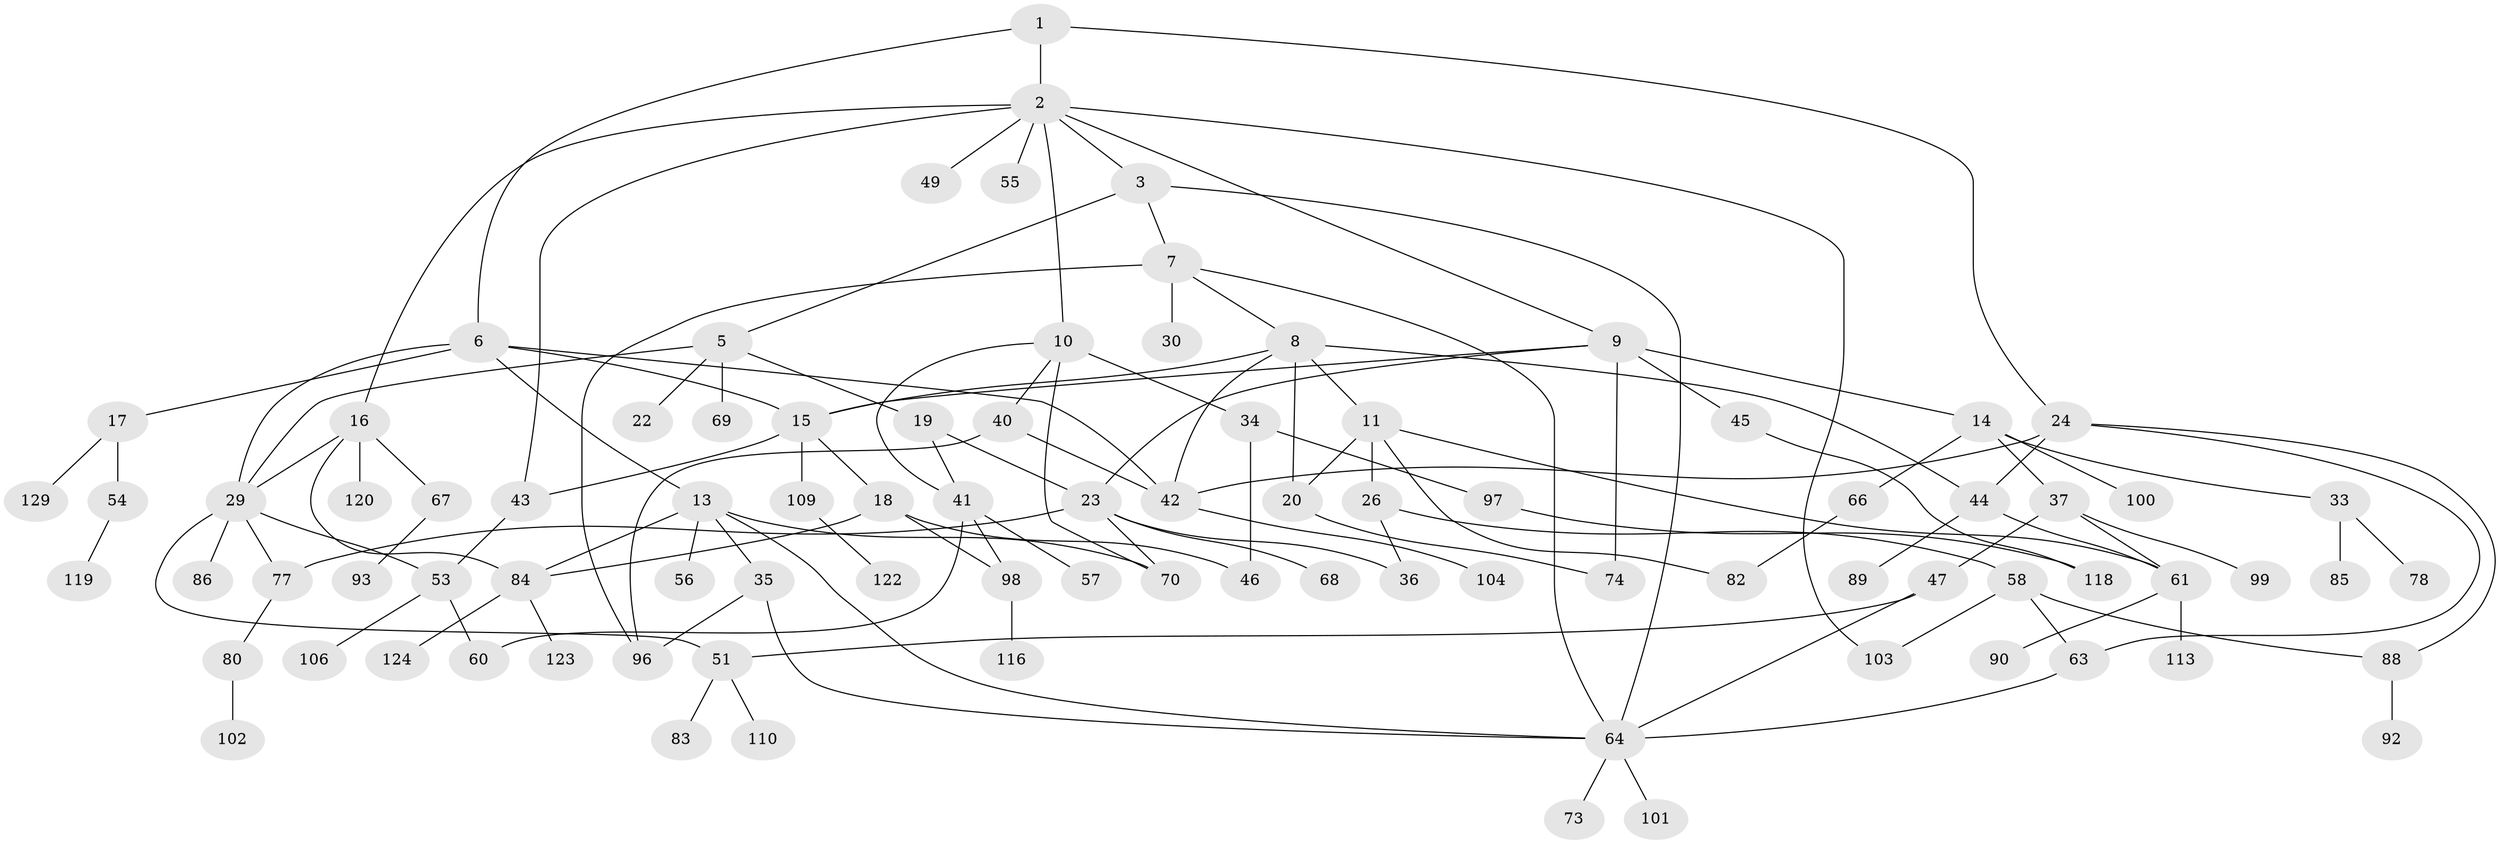 // Generated by graph-tools (version 1.1) at 2025/23/03/03/25 07:23:32]
// undirected, 90 vertices, 127 edges
graph export_dot {
graph [start="1"]
  node [color=gray90,style=filled];
  1 [super="+4"];
  2 [super="+38"];
  3 [super="+48"];
  5 [super="+12"];
  6 [super="+65"];
  7;
  8 [super="+94"];
  9 [super="+28"];
  10 [super="+39"];
  11 [super="+21"];
  13 [super="+112"];
  14 [super="+27"];
  15 [super="+81"];
  16 [super="+32"];
  17 [super="+25"];
  18 [super="+79"];
  19;
  20 [super="+108"];
  22;
  23 [super="+87"];
  24 [super="+111"];
  26 [super="+52"];
  29 [super="+31"];
  30;
  33;
  34 [super="+50"];
  35 [super="+127"];
  36 [super="+76"];
  37 [super="+121"];
  40 [super="+128"];
  41 [super="+91"];
  42 [super="+71"];
  43;
  44 [super="+75"];
  45;
  46;
  47 [super="+114"];
  49;
  51;
  53 [super="+95"];
  54 [super="+59"];
  55;
  56;
  57;
  58 [super="+72"];
  60;
  61 [super="+62"];
  63;
  64 [super="+126"];
  66;
  67;
  68;
  69;
  70;
  73;
  74 [super="+107"];
  77;
  78;
  80;
  82;
  83;
  84 [super="+117"];
  85;
  86;
  88;
  89;
  90;
  92;
  93;
  96 [super="+115"];
  97;
  98 [super="+105"];
  99;
  100;
  101;
  102;
  103;
  104;
  106;
  109;
  110;
  113;
  116;
  118 [super="+125"];
  119;
  120;
  122;
  123;
  124;
  129;
  1 -- 2;
  1 -- 6;
  1 -- 24;
  2 -- 3;
  2 -- 9;
  2 -- 10;
  2 -- 16;
  2 -- 43;
  2 -- 49;
  2 -- 103;
  2 -- 55;
  3 -- 5;
  3 -- 7;
  3 -- 64;
  5 -- 19;
  5 -- 22;
  5 -- 29;
  5 -- 69;
  6 -- 13;
  6 -- 15;
  6 -- 17;
  6 -- 42;
  6 -- 29;
  7 -- 8;
  7 -- 30;
  7 -- 64;
  7 -- 96;
  8 -- 11;
  8 -- 20;
  8 -- 44;
  8 -- 15;
  8 -- 42;
  9 -- 14;
  9 -- 23;
  9 -- 45;
  9 -- 15;
  9 -- 74;
  10 -- 34;
  10 -- 40;
  10 -- 70;
  10 -- 41;
  11 -- 26;
  11 -- 20;
  11 -- 82;
  11 -- 61;
  13 -- 35;
  13 -- 56;
  13 -- 64;
  13 -- 70;
  13 -- 84;
  14 -- 33;
  14 -- 100;
  14 -- 66;
  14 -- 37;
  15 -- 18;
  15 -- 109;
  15 -- 43;
  16 -- 67;
  16 -- 120;
  16 -- 29;
  16 -- 84;
  17 -- 54;
  17 -- 129;
  18 -- 46;
  18 -- 84;
  18 -- 98;
  19 -- 41;
  19 -- 23;
  20 -- 74;
  23 -- 36;
  23 -- 68;
  23 -- 77;
  23 -- 70;
  24 -- 44;
  24 -- 63;
  24 -- 88;
  24 -- 42;
  26 -- 36;
  26 -- 58;
  29 -- 53 [weight=2];
  29 -- 51;
  29 -- 77;
  29 -- 86;
  33 -- 78;
  33 -- 85;
  34 -- 97;
  34 -- 46;
  35 -- 64;
  35 -- 96;
  37 -- 47;
  37 -- 99;
  37 -- 61;
  40 -- 96;
  40 -- 42;
  41 -- 57;
  41 -- 60;
  41 -- 98;
  42 -- 104;
  43 -- 53;
  44 -- 61;
  44 -- 89;
  45 -- 118;
  47 -- 64;
  47 -- 51;
  51 -- 83;
  51 -- 110;
  53 -- 60;
  53 -- 106;
  54 -- 119;
  58 -- 88;
  58 -- 63;
  58 -- 103;
  61 -- 113;
  61 -- 90;
  63 -- 64;
  64 -- 73;
  64 -- 101;
  66 -- 82;
  67 -- 93;
  77 -- 80;
  80 -- 102;
  84 -- 123;
  84 -- 124;
  88 -- 92;
  97 -- 118;
  98 -- 116;
  109 -- 122;
}
